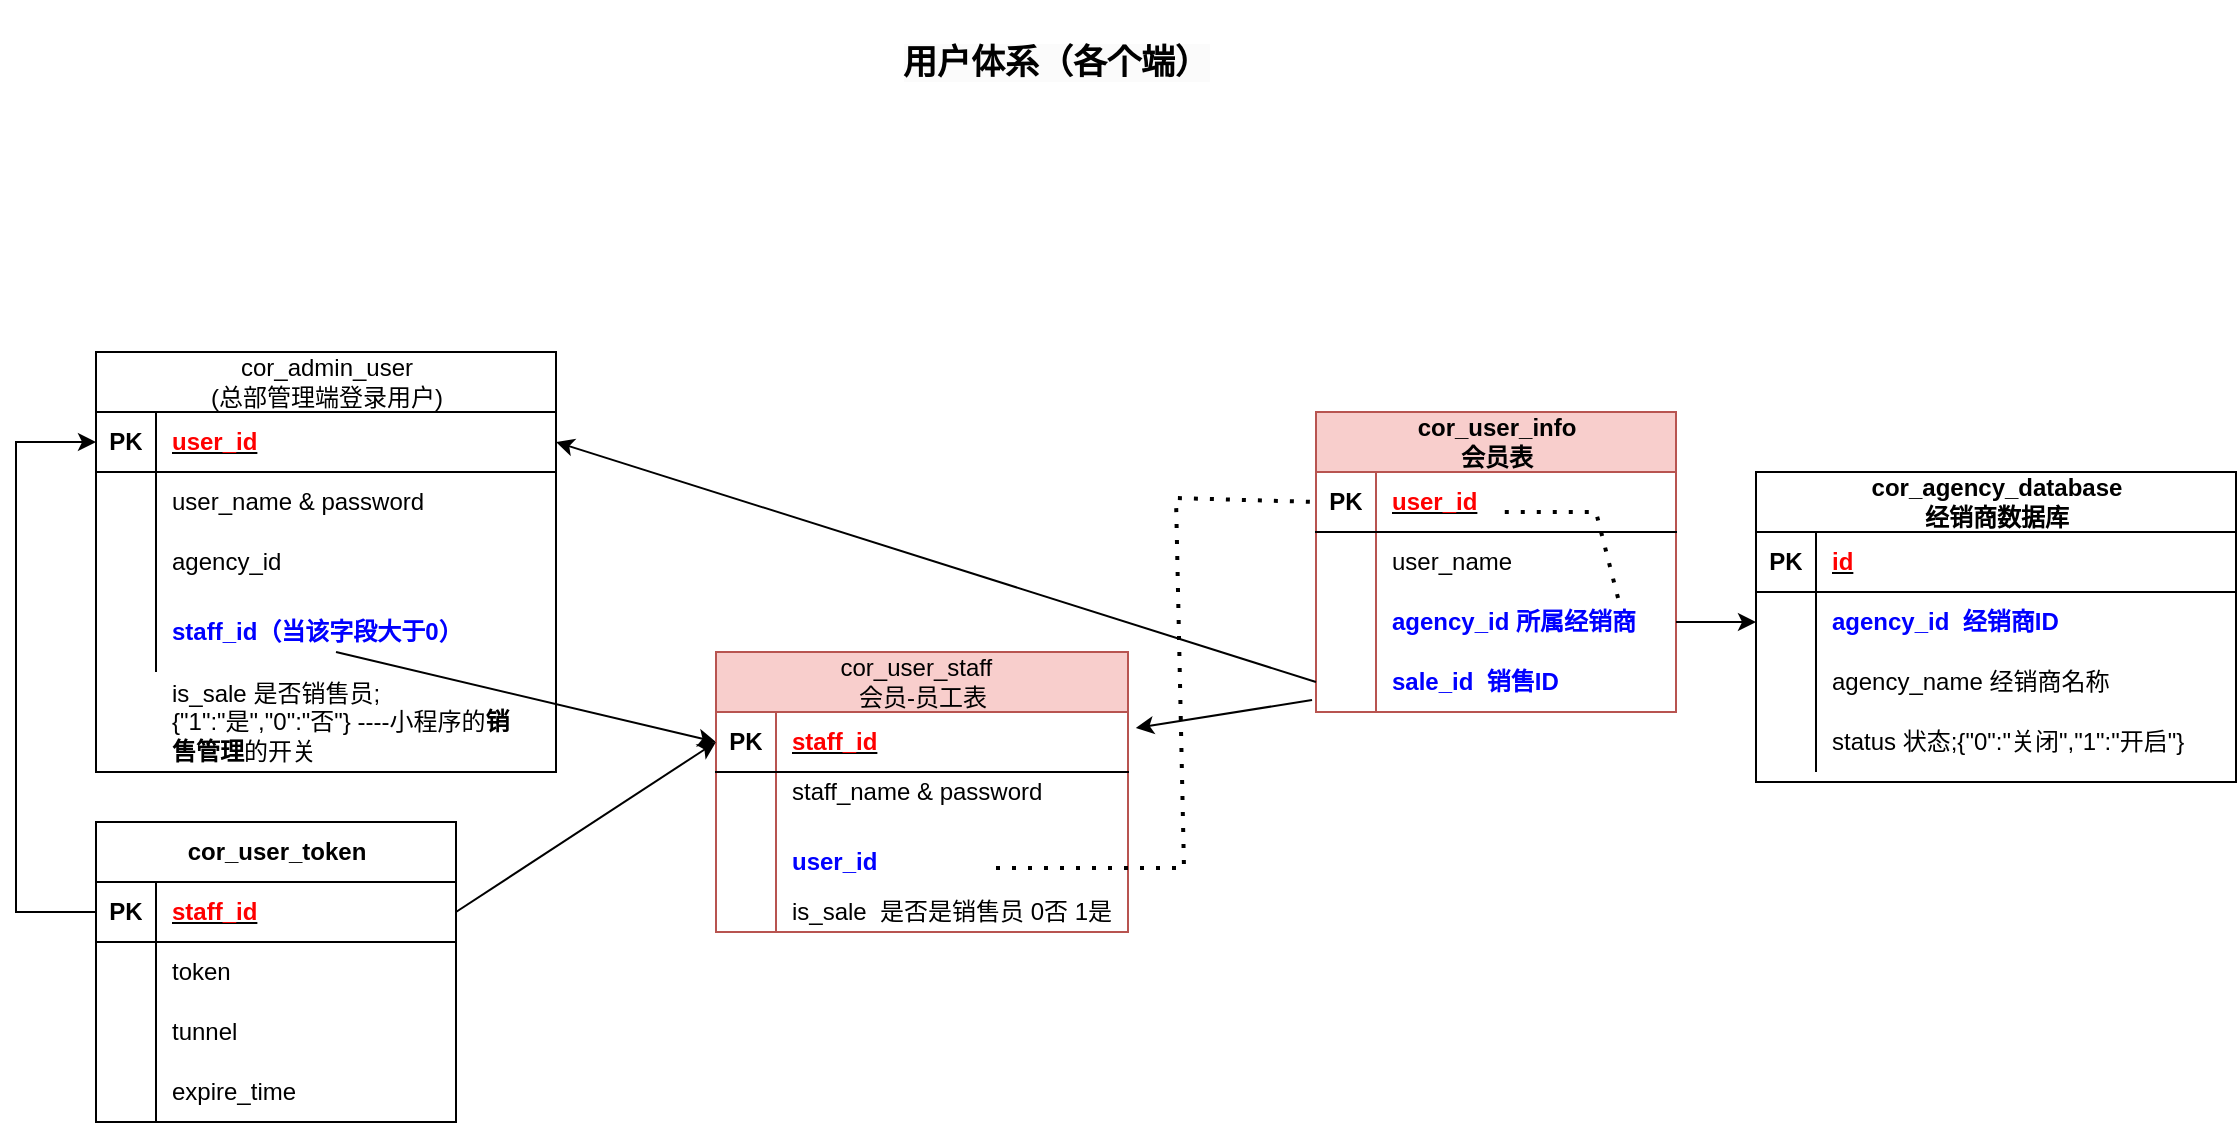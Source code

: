 <mxfile version="24.7.12">
  <diagram name="第 1 页" id="_6SagvjyvGywZ57jKQz0">
    <mxGraphModel dx="1434" dy="780" grid="1" gridSize="10" guides="1" tooltips="1" connect="1" arrows="1" fold="1" page="1" pageScale="1" pageWidth="827" pageHeight="1169" math="0" shadow="0">
      <root>
        <mxCell id="0" />
        <mxCell id="1" parent="0" />
        <mxCell id="cM16gNGTXKO5gfXRbckl-2" value="&lt;span style=&quot;font-weight: 400; text-align: left;&quot;&gt;cor_admin_user&lt;/span&gt;&lt;div&gt;&lt;span style=&quot;font-weight: 400; text-align: left;&quot;&gt;(总部管理端登录用户)&lt;/span&gt;&lt;/div&gt;" style="shape=table;startSize=30;container=1;collapsible=1;childLayout=tableLayout;fixedRows=1;rowLines=0;fontStyle=1;align=center;resizeLast=1;html=1;" vertex="1" parent="1">
          <mxGeometry x="160" y="730" width="230" height="210" as="geometry">
            <mxRectangle x="140" y="790" width="240" height="30" as="alternateBounds" />
          </mxGeometry>
        </mxCell>
        <mxCell id="cM16gNGTXKO5gfXRbckl-3" value="" style="shape=tableRow;horizontal=0;startSize=0;swimlaneHead=0;swimlaneBody=0;fillColor=none;collapsible=0;dropTarget=0;points=[[0,0.5],[1,0.5]];portConstraint=eastwest;top=0;left=0;right=0;bottom=1;" vertex="1" parent="cM16gNGTXKO5gfXRbckl-2">
          <mxGeometry y="30" width="230" height="30" as="geometry" />
        </mxCell>
        <mxCell id="cM16gNGTXKO5gfXRbckl-4" value="PK" style="shape=partialRectangle;connectable=0;fillColor=none;top=0;left=0;bottom=0;right=0;fontStyle=1;overflow=hidden;whiteSpace=wrap;html=1;" vertex="1" parent="cM16gNGTXKO5gfXRbckl-3">
          <mxGeometry width="30" height="30" as="geometry">
            <mxRectangle width="30" height="30" as="alternateBounds" />
          </mxGeometry>
        </mxCell>
        <mxCell id="cM16gNGTXKO5gfXRbckl-5" value="&lt;font color=&quot;#ff0000&quot;&gt;user_id&lt;/font&gt;" style="shape=partialRectangle;connectable=0;fillColor=none;top=0;left=0;bottom=0;right=0;align=left;spacingLeft=6;fontStyle=5;overflow=hidden;whiteSpace=wrap;html=1;" vertex="1" parent="cM16gNGTXKO5gfXRbckl-3">
          <mxGeometry x="30" width="200" height="30" as="geometry">
            <mxRectangle width="200" height="30" as="alternateBounds" />
          </mxGeometry>
        </mxCell>
        <mxCell id="cM16gNGTXKO5gfXRbckl-6" value="" style="shape=tableRow;horizontal=0;startSize=0;swimlaneHead=0;swimlaneBody=0;fillColor=none;collapsible=0;dropTarget=0;points=[[0,0.5],[1,0.5]];portConstraint=eastwest;top=0;left=0;right=0;bottom=0;" vertex="1" parent="cM16gNGTXKO5gfXRbckl-2">
          <mxGeometry y="60" width="230" height="30" as="geometry" />
        </mxCell>
        <mxCell id="cM16gNGTXKO5gfXRbckl-7" value="" style="shape=partialRectangle;connectable=0;fillColor=none;top=0;left=0;bottom=0;right=0;editable=1;overflow=hidden;whiteSpace=wrap;html=1;" vertex="1" parent="cM16gNGTXKO5gfXRbckl-6">
          <mxGeometry width="30" height="30" as="geometry">
            <mxRectangle width="30" height="30" as="alternateBounds" />
          </mxGeometry>
        </mxCell>
        <mxCell id="cM16gNGTXKO5gfXRbckl-8" value="user_name &amp;amp; password" style="shape=partialRectangle;connectable=0;fillColor=none;top=0;left=0;bottom=0;right=0;align=left;spacingLeft=6;overflow=hidden;whiteSpace=wrap;html=1;" vertex="1" parent="cM16gNGTXKO5gfXRbckl-6">
          <mxGeometry x="30" width="200" height="30" as="geometry">
            <mxRectangle width="200" height="30" as="alternateBounds" />
          </mxGeometry>
        </mxCell>
        <mxCell id="cM16gNGTXKO5gfXRbckl-9" value="" style="shape=tableRow;horizontal=0;startSize=0;swimlaneHead=0;swimlaneBody=0;fillColor=none;collapsible=0;dropTarget=0;points=[[0,0.5],[1,0.5]];portConstraint=eastwest;top=0;left=0;right=0;bottom=0;" vertex="1" parent="cM16gNGTXKO5gfXRbckl-2">
          <mxGeometry y="90" width="230" height="30" as="geometry" />
        </mxCell>
        <mxCell id="cM16gNGTXKO5gfXRbckl-10" value="" style="shape=partialRectangle;connectable=0;fillColor=none;top=0;left=0;bottom=0;right=0;editable=1;overflow=hidden;whiteSpace=wrap;html=1;" vertex="1" parent="cM16gNGTXKO5gfXRbckl-9">
          <mxGeometry width="30" height="30" as="geometry">
            <mxRectangle width="30" height="30" as="alternateBounds" />
          </mxGeometry>
        </mxCell>
        <mxCell id="cM16gNGTXKO5gfXRbckl-11" value="agency_id" style="shape=partialRectangle;connectable=0;fillColor=none;top=0;left=0;bottom=0;right=0;align=left;spacingLeft=6;overflow=hidden;whiteSpace=wrap;html=1;" vertex="1" parent="cM16gNGTXKO5gfXRbckl-9">
          <mxGeometry x="30" width="200" height="30" as="geometry">
            <mxRectangle width="200" height="30" as="alternateBounds" />
          </mxGeometry>
        </mxCell>
        <mxCell id="cM16gNGTXKO5gfXRbckl-12" value="" style="shape=tableRow;horizontal=0;startSize=0;swimlaneHead=0;swimlaneBody=0;fillColor=none;collapsible=0;dropTarget=0;points=[[0,0.5],[1,0.5]];portConstraint=eastwest;top=0;left=0;right=0;bottom=0;" vertex="1" parent="cM16gNGTXKO5gfXRbckl-2">
          <mxGeometry y="120" width="230" height="40" as="geometry" />
        </mxCell>
        <mxCell id="cM16gNGTXKO5gfXRbckl-13" value="" style="shape=partialRectangle;connectable=0;fillColor=none;top=0;left=0;bottom=0;right=0;editable=1;overflow=hidden;whiteSpace=wrap;html=1;" vertex="1" parent="cM16gNGTXKO5gfXRbckl-12">
          <mxGeometry width="30" height="40" as="geometry">
            <mxRectangle width="30" height="40" as="alternateBounds" />
          </mxGeometry>
        </mxCell>
        <mxCell id="cM16gNGTXKO5gfXRbckl-14" value="&lt;b style=&quot;&quot;&gt;&lt;font color=&quot;#0000ff&quot;&gt;staff_id（当该字段大于0）&lt;/font&gt;&lt;/b&gt;" style="shape=partialRectangle;connectable=0;fillColor=none;top=0;left=0;bottom=0;right=0;align=left;spacingLeft=6;overflow=hidden;whiteSpace=wrap;html=1;" vertex="1" parent="cM16gNGTXKO5gfXRbckl-12">
          <mxGeometry x="30" width="200" height="40" as="geometry">
            <mxRectangle width="200" height="40" as="alternateBounds" />
          </mxGeometry>
        </mxCell>
        <mxCell id="cM16gNGTXKO5gfXRbckl-15" value="" style="endArrow=classic;html=1;rounded=0;entryX=0;entryY=0.5;entryDx=0;entryDy=0;" edge="1" parent="1" target="cM16gNGTXKO5gfXRbckl-33">
          <mxGeometry width="50" height="50" relative="1" as="geometry">
            <mxPoint x="280" y="880" as="sourcePoint" />
            <mxPoint x="461" y="842" as="targetPoint" />
          </mxGeometry>
        </mxCell>
        <mxCell id="cM16gNGTXKO5gfXRbckl-16" value="cor_user_info&lt;div&gt;会员表&lt;/div&gt;" style="shape=table;startSize=30;container=1;collapsible=1;childLayout=tableLayout;fixedRows=1;rowLines=0;fontStyle=1;align=center;resizeLast=1;html=1;fillColor=#f8cecc;strokeColor=#b85450;" vertex="1" parent="1">
          <mxGeometry x="770" y="760" width="180" height="150" as="geometry" />
        </mxCell>
        <mxCell id="cM16gNGTXKO5gfXRbckl-17" value="" style="shape=tableRow;horizontal=0;startSize=0;swimlaneHead=0;swimlaneBody=0;fillColor=none;collapsible=0;dropTarget=0;points=[[0,0.5],[1,0.5]];portConstraint=eastwest;top=0;left=0;right=0;bottom=1;" vertex="1" parent="cM16gNGTXKO5gfXRbckl-16">
          <mxGeometry y="30" width="180" height="30" as="geometry" />
        </mxCell>
        <mxCell id="cM16gNGTXKO5gfXRbckl-18" value="PK" style="shape=partialRectangle;connectable=0;fillColor=none;top=0;left=0;bottom=0;right=0;fontStyle=1;overflow=hidden;whiteSpace=wrap;html=1;" vertex="1" parent="cM16gNGTXKO5gfXRbckl-17">
          <mxGeometry width="30" height="30" as="geometry">
            <mxRectangle width="30" height="30" as="alternateBounds" />
          </mxGeometry>
        </mxCell>
        <mxCell id="cM16gNGTXKO5gfXRbckl-19" value="&lt;font color=&quot;#ff0000&quot;&gt;user_id&lt;/font&gt;" style="shape=partialRectangle;connectable=0;fillColor=none;top=0;left=0;bottom=0;right=0;align=left;spacingLeft=6;fontStyle=5;overflow=hidden;whiteSpace=wrap;html=1;" vertex="1" parent="cM16gNGTXKO5gfXRbckl-17">
          <mxGeometry x="30" width="150" height="30" as="geometry">
            <mxRectangle width="150" height="30" as="alternateBounds" />
          </mxGeometry>
        </mxCell>
        <mxCell id="cM16gNGTXKO5gfXRbckl-20" value="" style="shape=tableRow;horizontal=0;startSize=0;swimlaneHead=0;swimlaneBody=0;fillColor=none;collapsible=0;dropTarget=0;points=[[0,0.5],[1,0.5]];portConstraint=eastwest;top=0;left=0;right=0;bottom=0;" vertex="1" parent="cM16gNGTXKO5gfXRbckl-16">
          <mxGeometry y="60" width="180" height="30" as="geometry" />
        </mxCell>
        <mxCell id="cM16gNGTXKO5gfXRbckl-21" value="" style="shape=partialRectangle;connectable=0;fillColor=none;top=0;left=0;bottom=0;right=0;editable=1;overflow=hidden;whiteSpace=wrap;html=1;" vertex="1" parent="cM16gNGTXKO5gfXRbckl-20">
          <mxGeometry width="30" height="30" as="geometry">
            <mxRectangle width="30" height="30" as="alternateBounds" />
          </mxGeometry>
        </mxCell>
        <mxCell id="cM16gNGTXKO5gfXRbckl-22" value="user_name" style="shape=partialRectangle;connectable=0;fillColor=none;top=0;left=0;bottom=0;right=0;align=left;spacingLeft=6;overflow=hidden;whiteSpace=wrap;html=1;" vertex="1" parent="cM16gNGTXKO5gfXRbckl-20">
          <mxGeometry x="30" width="150" height="30" as="geometry">
            <mxRectangle width="150" height="30" as="alternateBounds" />
          </mxGeometry>
        </mxCell>
        <mxCell id="cM16gNGTXKO5gfXRbckl-23" value="" style="shape=tableRow;horizontal=0;startSize=0;swimlaneHead=0;swimlaneBody=0;fillColor=none;collapsible=0;dropTarget=0;points=[[0,0.5],[1,0.5]];portConstraint=eastwest;top=0;left=0;right=0;bottom=0;" vertex="1" parent="cM16gNGTXKO5gfXRbckl-16">
          <mxGeometry y="90" width="180" height="30" as="geometry" />
        </mxCell>
        <mxCell id="cM16gNGTXKO5gfXRbckl-24" value="" style="shape=partialRectangle;connectable=0;fillColor=none;top=0;left=0;bottom=0;right=0;editable=1;overflow=hidden;whiteSpace=wrap;html=1;" vertex="1" parent="cM16gNGTXKO5gfXRbckl-23">
          <mxGeometry width="30" height="30" as="geometry">
            <mxRectangle width="30" height="30" as="alternateBounds" />
          </mxGeometry>
        </mxCell>
        <mxCell id="cM16gNGTXKO5gfXRbckl-25" value="&lt;b&gt;&lt;font color=&quot;#0000ff&quot;&gt;agency_id&amp;nbsp;所属经销商&lt;/font&gt;&lt;/b&gt;" style="shape=partialRectangle;connectable=0;fillColor=none;top=0;left=0;bottom=0;right=0;align=left;spacingLeft=6;overflow=hidden;whiteSpace=wrap;html=1;" vertex="1" parent="cM16gNGTXKO5gfXRbckl-23">
          <mxGeometry x="30" width="150" height="30" as="geometry">
            <mxRectangle width="150" height="30" as="alternateBounds" />
          </mxGeometry>
        </mxCell>
        <mxCell id="cM16gNGTXKO5gfXRbckl-26" value="" style="shape=tableRow;horizontal=0;startSize=0;swimlaneHead=0;swimlaneBody=0;fillColor=none;collapsible=0;dropTarget=0;points=[[0,0.5],[1,0.5]];portConstraint=eastwest;top=0;left=0;right=0;bottom=0;" vertex="1" parent="cM16gNGTXKO5gfXRbckl-16">
          <mxGeometry y="120" width="180" height="30" as="geometry" />
        </mxCell>
        <mxCell id="cM16gNGTXKO5gfXRbckl-27" value="" style="shape=partialRectangle;connectable=0;fillColor=none;top=0;left=0;bottom=0;right=0;editable=1;overflow=hidden;whiteSpace=wrap;html=1;" vertex="1" parent="cM16gNGTXKO5gfXRbckl-26">
          <mxGeometry width="30" height="30" as="geometry">
            <mxRectangle width="30" height="30" as="alternateBounds" />
          </mxGeometry>
        </mxCell>
        <mxCell id="cM16gNGTXKO5gfXRbckl-28" value="&lt;font color=&quot;#0000ff&quot;&gt;&lt;b&gt;sale_id&amp;nbsp; 销售ID&lt;/b&gt;&lt;/font&gt;" style="shape=partialRectangle;connectable=0;fillColor=none;top=0;left=0;bottom=0;right=0;align=left;spacingLeft=6;overflow=hidden;whiteSpace=wrap;html=1;" vertex="1" parent="cM16gNGTXKO5gfXRbckl-26">
          <mxGeometry x="30" width="150" height="30" as="geometry">
            <mxRectangle width="150" height="30" as="alternateBounds" />
          </mxGeometry>
        </mxCell>
        <mxCell id="cM16gNGTXKO5gfXRbckl-29" value="" style="endArrow=none;dashed=1;html=1;dashPattern=1 3;strokeWidth=2;rounded=0;exitX=0.839;exitY=0.1;exitDx=0;exitDy=0;exitPerimeter=0;" edge="1" parent="cM16gNGTXKO5gfXRbckl-16" source="cM16gNGTXKO5gfXRbckl-23">
          <mxGeometry width="50" height="50" relative="1" as="geometry">
            <mxPoint x="130" y="250" as="sourcePoint" />
            <mxPoint x="90" y="50" as="targetPoint" />
            <Array as="points">
              <mxPoint x="140" y="50" />
            </Array>
          </mxGeometry>
        </mxCell>
        <mxCell id="cM16gNGTXKO5gfXRbckl-30" value="is_sale&amp;nbsp;是否销售员;{&quot;1&quot;:&quot;是&quot;,&quot;0&quot;:&quot;否&quot;} ----小程序的&lt;b&gt;销售管理&lt;/b&gt;的开关" style="shape=partialRectangle;connectable=0;fillColor=none;top=0;left=0;bottom=0;right=0;align=left;spacingLeft=6;overflow=hidden;whiteSpace=wrap;html=1;" vertex="1" parent="1">
          <mxGeometry x="190" y="890" width="180" height="50" as="geometry">
            <mxRectangle width="120" height="30" as="alternateBounds" />
          </mxGeometry>
        </mxCell>
        <mxCell id="cM16gNGTXKO5gfXRbckl-31" value="&lt;div&gt;&lt;br&gt;&lt;/div&gt;" style="shape=partialRectangle;connectable=0;fillColor=none;top=0;left=0;bottom=0;right=0;align=left;spacingLeft=6;overflow=hidden;whiteSpace=wrap;html=1;" vertex="1" parent="1">
          <mxGeometry x="540" y="1010" width="130" height="30" as="geometry">
            <mxRectangle width="130" height="30" as="alternateBounds" />
          </mxGeometry>
        </mxCell>
        <mxCell id="cM16gNGTXKO5gfXRbckl-32" value="&lt;span style=&quot;font-weight: 400; text-align: left;&quot;&gt;cor_user_staff&amp;nbsp;&amp;nbsp;&lt;/span&gt;&lt;div&gt;&lt;span style=&quot;font-weight: 400; text-align: left; background-color: initial;&quot;&gt;会员-&lt;/span&gt;&lt;span style=&quot;background-color: initial; font-weight: 400; text-align: left;&quot;&gt;员工表&lt;/span&gt;&lt;/div&gt;" style="shape=table;startSize=30;container=1;collapsible=1;childLayout=tableLayout;fixedRows=1;rowLines=0;fontStyle=1;align=center;resizeLast=1;html=1;fillColor=#f8cecc;strokeColor=#b85450;" vertex="1" parent="1">
          <mxGeometry x="470" y="880" width="206" height="140" as="geometry" />
        </mxCell>
        <mxCell id="cM16gNGTXKO5gfXRbckl-33" value="" style="shape=tableRow;horizontal=0;startSize=0;swimlaneHead=0;swimlaneBody=0;fillColor=none;collapsible=0;dropTarget=0;points=[[0,0.5],[1,0.5]];portConstraint=eastwest;top=0;left=0;right=0;bottom=1;" vertex="1" parent="cM16gNGTXKO5gfXRbckl-32">
          <mxGeometry y="30" width="206" height="30" as="geometry" />
        </mxCell>
        <mxCell id="cM16gNGTXKO5gfXRbckl-34" value="PK" style="shape=partialRectangle;connectable=0;fillColor=none;top=0;left=0;bottom=0;right=0;fontStyle=1;overflow=hidden;whiteSpace=wrap;html=1;" vertex="1" parent="cM16gNGTXKO5gfXRbckl-33">
          <mxGeometry width="30" height="30" as="geometry">
            <mxRectangle width="30" height="30" as="alternateBounds" />
          </mxGeometry>
        </mxCell>
        <mxCell id="cM16gNGTXKO5gfXRbckl-35" value="&lt;font color=&quot;#ff0000&quot;&gt;staff_id&lt;/font&gt;" style="shape=partialRectangle;connectable=0;fillColor=none;top=0;left=0;bottom=0;right=0;align=left;spacingLeft=6;fontStyle=5;overflow=hidden;whiteSpace=wrap;html=1;" vertex="1" parent="cM16gNGTXKO5gfXRbckl-33">
          <mxGeometry x="30" width="176" height="30" as="geometry">
            <mxRectangle width="176" height="30" as="alternateBounds" />
          </mxGeometry>
        </mxCell>
        <mxCell id="cM16gNGTXKO5gfXRbckl-36" value="" style="shape=tableRow;horizontal=0;startSize=0;swimlaneHead=0;swimlaneBody=0;fillColor=none;collapsible=0;dropTarget=0;points=[[0,0.5],[1,0.5]];portConstraint=eastwest;top=0;left=0;right=0;bottom=0;" vertex="1" parent="cM16gNGTXKO5gfXRbckl-32">
          <mxGeometry y="60" width="206" height="30" as="geometry" />
        </mxCell>
        <mxCell id="cM16gNGTXKO5gfXRbckl-37" value="" style="shape=partialRectangle;connectable=0;fillColor=none;top=0;left=0;bottom=0;right=0;editable=1;overflow=hidden;whiteSpace=wrap;html=1;" vertex="1" parent="cM16gNGTXKO5gfXRbckl-36">
          <mxGeometry width="30" height="30" as="geometry">
            <mxRectangle width="30" height="30" as="alternateBounds" />
          </mxGeometry>
        </mxCell>
        <mxCell id="cM16gNGTXKO5gfXRbckl-38" value="staff_name &amp;amp; password&lt;div&gt;&lt;br&gt;&lt;/div&gt;" style="shape=partialRectangle;connectable=0;fillColor=none;top=0;left=0;bottom=0;right=0;align=left;spacingLeft=6;overflow=hidden;whiteSpace=wrap;html=1;" vertex="1" parent="cM16gNGTXKO5gfXRbckl-36">
          <mxGeometry x="30" width="176" height="30" as="geometry">
            <mxRectangle width="176" height="30" as="alternateBounds" />
          </mxGeometry>
        </mxCell>
        <mxCell id="cM16gNGTXKO5gfXRbckl-39" value="" style="shape=tableRow;horizontal=0;startSize=0;swimlaneHead=0;swimlaneBody=0;fillColor=none;collapsible=0;dropTarget=0;points=[[0,0.5],[1,0.5]];portConstraint=eastwest;top=0;left=0;right=0;bottom=0;" vertex="1" parent="cM16gNGTXKO5gfXRbckl-32">
          <mxGeometry y="90" width="206" height="30" as="geometry" />
        </mxCell>
        <mxCell id="cM16gNGTXKO5gfXRbckl-40" value="" style="shape=partialRectangle;connectable=0;fillColor=none;top=0;left=0;bottom=0;right=0;editable=1;overflow=hidden;whiteSpace=wrap;html=1;" vertex="1" parent="cM16gNGTXKO5gfXRbckl-39">
          <mxGeometry width="30" height="30" as="geometry">
            <mxRectangle width="30" height="30" as="alternateBounds" />
          </mxGeometry>
        </mxCell>
        <mxCell id="cM16gNGTXKO5gfXRbckl-41" value="&lt;font color=&quot;#0000ff&quot;&gt;&lt;b&gt;user_id&lt;/b&gt;&lt;/font&gt;" style="shape=partialRectangle;connectable=0;fillColor=none;top=0;left=0;bottom=0;right=0;align=left;spacingLeft=6;overflow=hidden;whiteSpace=wrap;html=1;" vertex="1" parent="cM16gNGTXKO5gfXRbckl-39">
          <mxGeometry x="30" width="176" height="30" as="geometry">
            <mxRectangle width="176" height="30" as="alternateBounds" />
          </mxGeometry>
        </mxCell>
        <mxCell id="cM16gNGTXKO5gfXRbckl-42" value="" style="shape=tableRow;horizontal=0;startSize=0;swimlaneHead=0;swimlaneBody=0;fillColor=none;collapsible=0;dropTarget=0;points=[[0,0.5],[1,0.5]];portConstraint=eastwest;top=0;left=0;right=0;bottom=0;" vertex="1" parent="cM16gNGTXKO5gfXRbckl-32">
          <mxGeometry y="120" width="206" height="20" as="geometry" />
        </mxCell>
        <mxCell id="cM16gNGTXKO5gfXRbckl-43" value="" style="shape=partialRectangle;connectable=0;fillColor=none;top=0;left=0;bottom=0;right=0;editable=1;overflow=hidden;whiteSpace=wrap;html=1;" vertex="1" parent="cM16gNGTXKO5gfXRbckl-42">
          <mxGeometry width="30" height="20" as="geometry">
            <mxRectangle width="30" height="20" as="alternateBounds" />
          </mxGeometry>
        </mxCell>
        <mxCell id="cM16gNGTXKO5gfXRbckl-44" value="is_sale&amp;nbsp;&amp;nbsp;是否是销售员 0否 1是" style="shape=partialRectangle;connectable=0;fillColor=none;top=0;left=0;bottom=0;right=0;align=left;spacingLeft=6;overflow=hidden;whiteSpace=wrap;html=1;" vertex="1" parent="cM16gNGTXKO5gfXRbckl-42">
          <mxGeometry x="30" width="176" height="20" as="geometry">
            <mxRectangle width="176" height="20" as="alternateBounds" />
          </mxGeometry>
        </mxCell>
        <mxCell id="cM16gNGTXKO5gfXRbckl-45" value="cor_agency_database&lt;div&gt;经销商数据库&lt;/div&gt;" style="shape=table;startSize=30;container=1;collapsible=1;childLayout=tableLayout;fixedRows=1;rowLines=0;fontStyle=1;align=center;resizeLast=1;html=1;" vertex="1" parent="1">
          <mxGeometry x="990" y="790" width="240" height="155" as="geometry" />
        </mxCell>
        <mxCell id="cM16gNGTXKO5gfXRbckl-46" value="" style="shape=tableRow;horizontal=0;startSize=0;swimlaneHead=0;swimlaneBody=0;fillColor=none;collapsible=0;dropTarget=0;points=[[0,0.5],[1,0.5]];portConstraint=eastwest;top=0;left=0;right=0;bottom=1;" vertex="1" parent="cM16gNGTXKO5gfXRbckl-45">
          <mxGeometry y="30" width="240" height="30" as="geometry" />
        </mxCell>
        <mxCell id="cM16gNGTXKO5gfXRbckl-47" value="PK" style="shape=partialRectangle;connectable=0;fillColor=none;top=0;left=0;bottom=0;right=0;fontStyle=1;overflow=hidden;whiteSpace=wrap;html=1;" vertex="1" parent="cM16gNGTXKO5gfXRbckl-46">
          <mxGeometry width="30" height="30" as="geometry">
            <mxRectangle width="30" height="30" as="alternateBounds" />
          </mxGeometry>
        </mxCell>
        <mxCell id="cM16gNGTXKO5gfXRbckl-48" value="&lt;font color=&quot;#ff0000&quot;&gt;id&lt;/font&gt;" style="shape=partialRectangle;connectable=0;fillColor=none;top=0;left=0;bottom=0;right=0;align=left;spacingLeft=6;fontStyle=5;overflow=hidden;whiteSpace=wrap;html=1;" vertex="1" parent="cM16gNGTXKO5gfXRbckl-46">
          <mxGeometry x="30" width="210" height="30" as="geometry">
            <mxRectangle width="210" height="30" as="alternateBounds" />
          </mxGeometry>
        </mxCell>
        <mxCell id="cM16gNGTXKO5gfXRbckl-49" value="" style="shape=tableRow;horizontal=0;startSize=0;swimlaneHead=0;swimlaneBody=0;fillColor=none;collapsible=0;dropTarget=0;points=[[0,0.5],[1,0.5]];portConstraint=eastwest;top=0;left=0;right=0;bottom=0;" vertex="1" parent="cM16gNGTXKO5gfXRbckl-45">
          <mxGeometry y="60" width="240" height="30" as="geometry" />
        </mxCell>
        <mxCell id="cM16gNGTXKO5gfXRbckl-50" value="" style="shape=partialRectangle;connectable=0;fillColor=none;top=0;left=0;bottom=0;right=0;editable=1;overflow=hidden;whiteSpace=wrap;html=1;" vertex="1" parent="cM16gNGTXKO5gfXRbckl-49">
          <mxGeometry width="30" height="30" as="geometry">
            <mxRectangle width="30" height="30" as="alternateBounds" />
          </mxGeometry>
        </mxCell>
        <mxCell id="cM16gNGTXKO5gfXRbckl-51" value="&lt;font color=&quot;#0000ff&quot;&gt;&lt;b&gt;agency_id&amp;nbsp;&amp;nbsp;经销商ID&lt;/b&gt;&lt;/font&gt;" style="shape=partialRectangle;connectable=0;fillColor=none;top=0;left=0;bottom=0;right=0;align=left;spacingLeft=6;overflow=hidden;whiteSpace=wrap;html=1;" vertex="1" parent="cM16gNGTXKO5gfXRbckl-49">
          <mxGeometry x="30" width="210" height="30" as="geometry">
            <mxRectangle width="210" height="30" as="alternateBounds" />
          </mxGeometry>
        </mxCell>
        <mxCell id="cM16gNGTXKO5gfXRbckl-52" value="" style="shape=tableRow;horizontal=0;startSize=0;swimlaneHead=0;swimlaneBody=0;fillColor=none;collapsible=0;dropTarget=0;points=[[0,0.5],[1,0.5]];portConstraint=eastwest;top=0;left=0;right=0;bottom=0;" vertex="1" parent="cM16gNGTXKO5gfXRbckl-45">
          <mxGeometry y="90" width="240" height="30" as="geometry" />
        </mxCell>
        <mxCell id="cM16gNGTXKO5gfXRbckl-53" value="" style="shape=partialRectangle;connectable=0;fillColor=none;top=0;left=0;bottom=0;right=0;editable=1;overflow=hidden;whiteSpace=wrap;html=1;" vertex="1" parent="cM16gNGTXKO5gfXRbckl-52">
          <mxGeometry width="30" height="30" as="geometry">
            <mxRectangle width="30" height="30" as="alternateBounds" />
          </mxGeometry>
        </mxCell>
        <mxCell id="cM16gNGTXKO5gfXRbckl-54" value="agency_name&amp;nbsp;经销商名称" style="shape=partialRectangle;connectable=0;fillColor=none;top=0;left=0;bottom=0;right=0;align=left;spacingLeft=6;overflow=hidden;whiteSpace=wrap;html=1;" vertex="1" parent="cM16gNGTXKO5gfXRbckl-52">
          <mxGeometry x="30" width="210" height="30" as="geometry">
            <mxRectangle width="210" height="30" as="alternateBounds" />
          </mxGeometry>
        </mxCell>
        <mxCell id="cM16gNGTXKO5gfXRbckl-55" value="" style="shape=tableRow;horizontal=0;startSize=0;swimlaneHead=0;swimlaneBody=0;fillColor=none;collapsible=0;dropTarget=0;points=[[0,0.5],[1,0.5]];portConstraint=eastwest;top=0;left=0;right=0;bottom=0;" vertex="1" parent="cM16gNGTXKO5gfXRbckl-45">
          <mxGeometry y="120" width="240" height="30" as="geometry" />
        </mxCell>
        <mxCell id="cM16gNGTXKO5gfXRbckl-56" value="" style="shape=partialRectangle;connectable=0;fillColor=none;top=0;left=0;bottom=0;right=0;editable=1;overflow=hidden;whiteSpace=wrap;html=1;" vertex="1" parent="cM16gNGTXKO5gfXRbckl-55">
          <mxGeometry width="30" height="30" as="geometry">
            <mxRectangle width="30" height="30" as="alternateBounds" />
          </mxGeometry>
        </mxCell>
        <mxCell id="cM16gNGTXKO5gfXRbckl-57" value="status&amp;nbsp;状态;{&quot;0&quot;:&quot;关闭&quot;,&quot;1&quot;:&quot;开启&quot;}" style="shape=partialRectangle;connectable=0;fillColor=none;top=0;left=0;bottom=0;right=0;align=left;spacingLeft=6;overflow=hidden;whiteSpace=wrap;html=1;" vertex="1" parent="cM16gNGTXKO5gfXRbckl-55">
          <mxGeometry x="30" width="210" height="30" as="geometry">
            <mxRectangle width="210" height="30" as="alternateBounds" />
          </mxGeometry>
        </mxCell>
        <mxCell id="cM16gNGTXKO5gfXRbckl-58" value="" style="endArrow=classic;html=1;rounded=0;exitX=-0.011;exitY=0.8;exitDx=0;exitDy=0;exitPerimeter=0;entryX=1.019;entryY=0.267;entryDx=0;entryDy=0;entryPerimeter=0;" edge="1" parent="1" source="cM16gNGTXKO5gfXRbckl-26" target="cM16gNGTXKO5gfXRbckl-33">
          <mxGeometry width="50" height="50" relative="1" as="geometry">
            <mxPoint x="910" y="1000" as="sourcePoint" />
            <mxPoint x="960" y="950" as="targetPoint" />
          </mxGeometry>
        </mxCell>
        <mxCell id="cM16gNGTXKO5gfXRbckl-59" value="" style="endArrow=classic;html=1;rounded=0;exitX=0;exitY=0.5;exitDx=0;exitDy=0;entryX=1;entryY=0.5;entryDx=0;entryDy=0;" edge="1" parent="1" source="cM16gNGTXKO5gfXRbckl-26" target="cM16gNGTXKO5gfXRbckl-3">
          <mxGeometry width="50" height="50" relative="1" as="geometry">
            <mxPoint x="910" y="1000" as="sourcePoint" />
            <mxPoint x="960" y="950" as="targetPoint" />
          </mxGeometry>
        </mxCell>
        <mxCell id="cM16gNGTXKO5gfXRbckl-60" value="" style="endArrow=none;dashed=1;html=1;dashPattern=1 3;strokeWidth=2;rounded=0;entryX=0;entryY=0.5;entryDx=0;entryDy=0;" edge="1" parent="1" target="cM16gNGTXKO5gfXRbckl-17">
          <mxGeometry width="50" height="50" relative="1" as="geometry">
            <mxPoint x="610" y="988" as="sourcePoint" />
            <mxPoint x="770" y="808" as="targetPoint" />
            <Array as="points">
              <mxPoint x="704" y="988" />
              <mxPoint x="700" y="803" />
            </Array>
          </mxGeometry>
        </mxCell>
        <mxCell id="cM16gNGTXKO5gfXRbckl-61" value="cor_user_token" style="shape=table;startSize=30;container=1;collapsible=1;childLayout=tableLayout;fixedRows=1;rowLines=0;fontStyle=1;align=center;resizeLast=1;html=1;" vertex="1" parent="1">
          <mxGeometry x="160" y="965" width="180" height="150" as="geometry" />
        </mxCell>
        <mxCell id="cM16gNGTXKO5gfXRbckl-62" value="" style="shape=tableRow;horizontal=0;startSize=0;swimlaneHead=0;swimlaneBody=0;fillColor=none;collapsible=0;dropTarget=0;points=[[0,0.5],[1,0.5]];portConstraint=eastwest;top=0;left=0;right=0;bottom=1;" vertex="1" parent="cM16gNGTXKO5gfXRbckl-61">
          <mxGeometry y="30" width="180" height="30" as="geometry" />
        </mxCell>
        <mxCell id="cM16gNGTXKO5gfXRbckl-63" value="PK" style="shape=partialRectangle;connectable=0;fillColor=none;top=0;left=0;bottom=0;right=0;fontStyle=1;overflow=hidden;whiteSpace=wrap;html=1;" vertex="1" parent="cM16gNGTXKO5gfXRbckl-62">
          <mxGeometry width="30" height="30" as="geometry">
            <mxRectangle width="30" height="30" as="alternateBounds" />
          </mxGeometry>
        </mxCell>
        <mxCell id="cM16gNGTXKO5gfXRbckl-64" value="&lt;font style=&quot;&quot; color=&quot;#ff0000&quot;&gt;staff_id&lt;/font&gt;" style="shape=partialRectangle;connectable=0;fillColor=none;top=0;left=0;bottom=0;right=0;align=left;spacingLeft=6;fontStyle=5;overflow=hidden;whiteSpace=wrap;html=1;" vertex="1" parent="cM16gNGTXKO5gfXRbckl-62">
          <mxGeometry x="30" width="150" height="30" as="geometry">
            <mxRectangle width="150" height="30" as="alternateBounds" />
          </mxGeometry>
        </mxCell>
        <mxCell id="cM16gNGTXKO5gfXRbckl-65" value="" style="shape=tableRow;horizontal=0;startSize=0;swimlaneHead=0;swimlaneBody=0;fillColor=none;collapsible=0;dropTarget=0;points=[[0,0.5],[1,0.5]];portConstraint=eastwest;top=0;left=0;right=0;bottom=0;" vertex="1" parent="cM16gNGTXKO5gfXRbckl-61">
          <mxGeometry y="60" width="180" height="30" as="geometry" />
        </mxCell>
        <mxCell id="cM16gNGTXKO5gfXRbckl-66" value="" style="shape=partialRectangle;connectable=0;fillColor=none;top=0;left=0;bottom=0;right=0;editable=1;overflow=hidden;whiteSpace=wrap;html=1;" vertex="1" parent="cM16gNGTXKO5gfXRbckl-65">
          <mxGeometry width="30" height="30" as="geometry">
            <mxRectangle width="30" height="30" as="alternateBounds" />
          </mxGeometry>
        </mxCell>
        <mxCell id="cM16gNGTXKO5gfXRbckl-67" value="token" style="shape=partialRectangle;connectable=0;fillColor=none;top=0;left=0;bottom=0;right=0;align=left;spacingLeft=6;overflow=hidden;whiteSpace=wrap;html=1;" vertex="1" parent="cM16gNGTXKO5gfXRbckl-65">
          <mxGeometry x="30" width="150" height="30" as="geometry">
            <mxRectangle width="150" height="30" as="alternateBounds" />
          </mxGeometry>
        </mxCell>
        <mxCell id="cM16gNGTXKO5gfXRbckl-68" value="" style="shape=tableRow;horizontal=0;startSize=0;swimlaneHead=0;swimlaneBody=0;fillColor=none;collapsible=0;dropTarget=0;points=[[0,0.5],[1,0.5]];portConstraint=eastwest;top=0;left=0;right=0;bottom=0;" vertex="1" parent="cM16gNGTXKO5gfXRbckl-61">
          <mxGeometry y="90" width="180" height="30" as="geometry" />
        </mxCell>
        <mxCell id="cM16gNGTXKO5gfXRbckl-69" value="" style="shape=partialRectangle;connectable=0;fillColor=none;top=0;left=0;bottom=0;right=0;editable=1;overflow=hidden;whiteSpace=wrap;html=1;" vertex="1" parent="cM16gNGTXKO5gfXRbckl-68">
          <mxGeometry width="30" height="30" as="geometry">
            <mxRectangle width="30" height="30" as="alternateBounds" />
          </mxGeometry>
        </mxCell>
        <mxCell id="cM16gNGTXKO5gfXRbckl-70" value="tunnel" style="shape=partialRectangle;connectable=0;fillColor=none;top=0;left=0;bottom=0;right=0;align=left;spacingLeft=6;overflow=hidden;whiteSpace=wrap;html=1;" vertex="1" parent="cM16gNGTXKO5gfXRbckl-68">
          <mxGeometry x="30" width="150" height="30" as="geometry">
            <mxRectangle width="150" height="30" as="alternateBounds" />
          </mxGeometry>
        </mxCell>
        <mxCell id="cM16gNGTXKO5gfXRbckl-71" value="" style="shape=tableRow;horizontal=0;startSize=0;swimlaneHead=0;swimlaneBody=0;fillColor=none;collapsible=0;dropTarget=0;points=[[0,0.5],[1,0.5]];portConstraint=eastwest;top=0;left=0;right=0;bottom=0;" vertex="1" parent="cM16gNGTXKO5gfXRbckl-61">
          <mxGeometry y="120" width="180" height="30" as="geometry" />
        </mxCell>
        <mxCell id="cM16gNGTXKO5gfXRbckl-72" value="" style="shape=partialRectangle;connectable=0;fillColor=none;top=0;left=0;bottom=0;right=0;editable=1;overflow=hidden;whiteSpace=wrap;html=1;" vertex="1" parent="cM16gNGTXKO5gfXRbckl-71">
          <mxGeometry width="30" height="30" as="geometry">
            <mxRectangle width="30" height="30" as="alternateBounds" />
          </mxGeometry>
        </mxCell>
        <mxCell id="cM16gNGTXKO5gfXRbckl-73" value="expire_time" style="shape=partialRectangle;connectable=0;fillColor=none;top=0;left=0;bottom=0;right=0;align=left;spacingLeft=6;overflow=hidden;whiteSpace=wrap;html=1;" vertex="1" parent="cM16gNGTXKO5gfXRbckl-71">
          <mxGeometry x="30" width="150" height="30" as="geometry">
            <mxRectangle width="150" height="30" as="alternateBounds" />
          </mxGeometry>
        </mxCell>
        <mxCell id="cM16gNGTXKO5gfXRbckl-74" value="" style="endArrow=classic;html=1;rounded=0;exitX=1;exitY=0.5;exitDx=0;exitDy=0;entryX=0;entryY=0.5;entryDx=0;entryDy=0;" edge="1" parent="1" source="cM16gNGTXKO5gfXRbckl-23" target="cM16gNGTXKO5gfXRbckl-49">
          <mxGeometry width="50" height="50" relative="1" as="geometry">
            <mxPoint x="970" y="740" as="sourcePoint" />
            <mxPoint x="1020" y="690" as="targetPoint" />
          </mxGeometry>
        </mxCell>
        <mxCell id="cM16gNGTXKO5gfXRbckl-75" value="" style="endArrow=classic;html=1;rounded=0;exitX=1;exitY=0.5;exitDx=0;exitDy=0;entryX=0;entryY=0.5;entryDx=0;entryDy=0;" edge="1" parent="1" source="cM16gNGTXKO5gfXRbckl-62" target="cM16gNGTXKO5gfXRbckl-33">
          <mxGeometry width="50" height="50" relative="1" as="geometry">
            <mxPoint x="370" y="1050" as="sourcePoint" />
            <mxPoint x="420" y="1000" as="targetPoint" />
          </mxGeometry>
        </mxCell>
        <mxCell id="cM16gNGTXKO5gfXRbckl-76" value="" style="endArrow=classic;html=1;rounded=0;" edge="1" parent="1">
          <mxGeometry width="50" height="50" relative="1" as="geometry">
            <mxPoint x="160" y="1010" as="sourcePoint" />
            <mxPoint x="160" y="775" as="targetPoint" />
            <Array as="points">
              <mxPoint x="120" y="1010" />
              <mxPoint x="120" y="775" />
            </Array>
          </mxGeometry>
        </mxCell>
        <mxCell id="cM16gNGTXKO5gfXRbckl-77" value="&lt;font style=&quot;font-size: 17px;&quot;&gt;&lt;b&gt;&lt;br&gt;&lt;span style=&quot;color: rgb(0, 0, 0); font-family: Helvetica; font-style: normal; font-variant-ligatures: normal; font-variant-caps: normal; letter-spacing: normal; orphans: 2; text-align: center; text-indent: 0px; text-transform: none; widows: 2; word-spacing: 0px; -webkit-text-stroke-width: 0px; white-space: normal; background-color: rgb(251, 251, 251); text-decoration-thickness: initial; text-decoration-style: initial; text-decoration-color: initial; float: none; display: inline !important;&quot;&gt;用户体系（各个端）&lt;/span&gt;&lt;br&gt;&lt;/b&gt;&lt;/font&gt;" style="text;html=1;align=center;verticalAlign=middle;whiteSpace=wrap;rounded=0;" vertex="1" parent="1">
          <mxGeometry x="540" y="565" width="200" height="20" as="geometry" />
        </mxCell>
      </root>
    </mxGraphModel>
  </diagram>
</mxfile>
